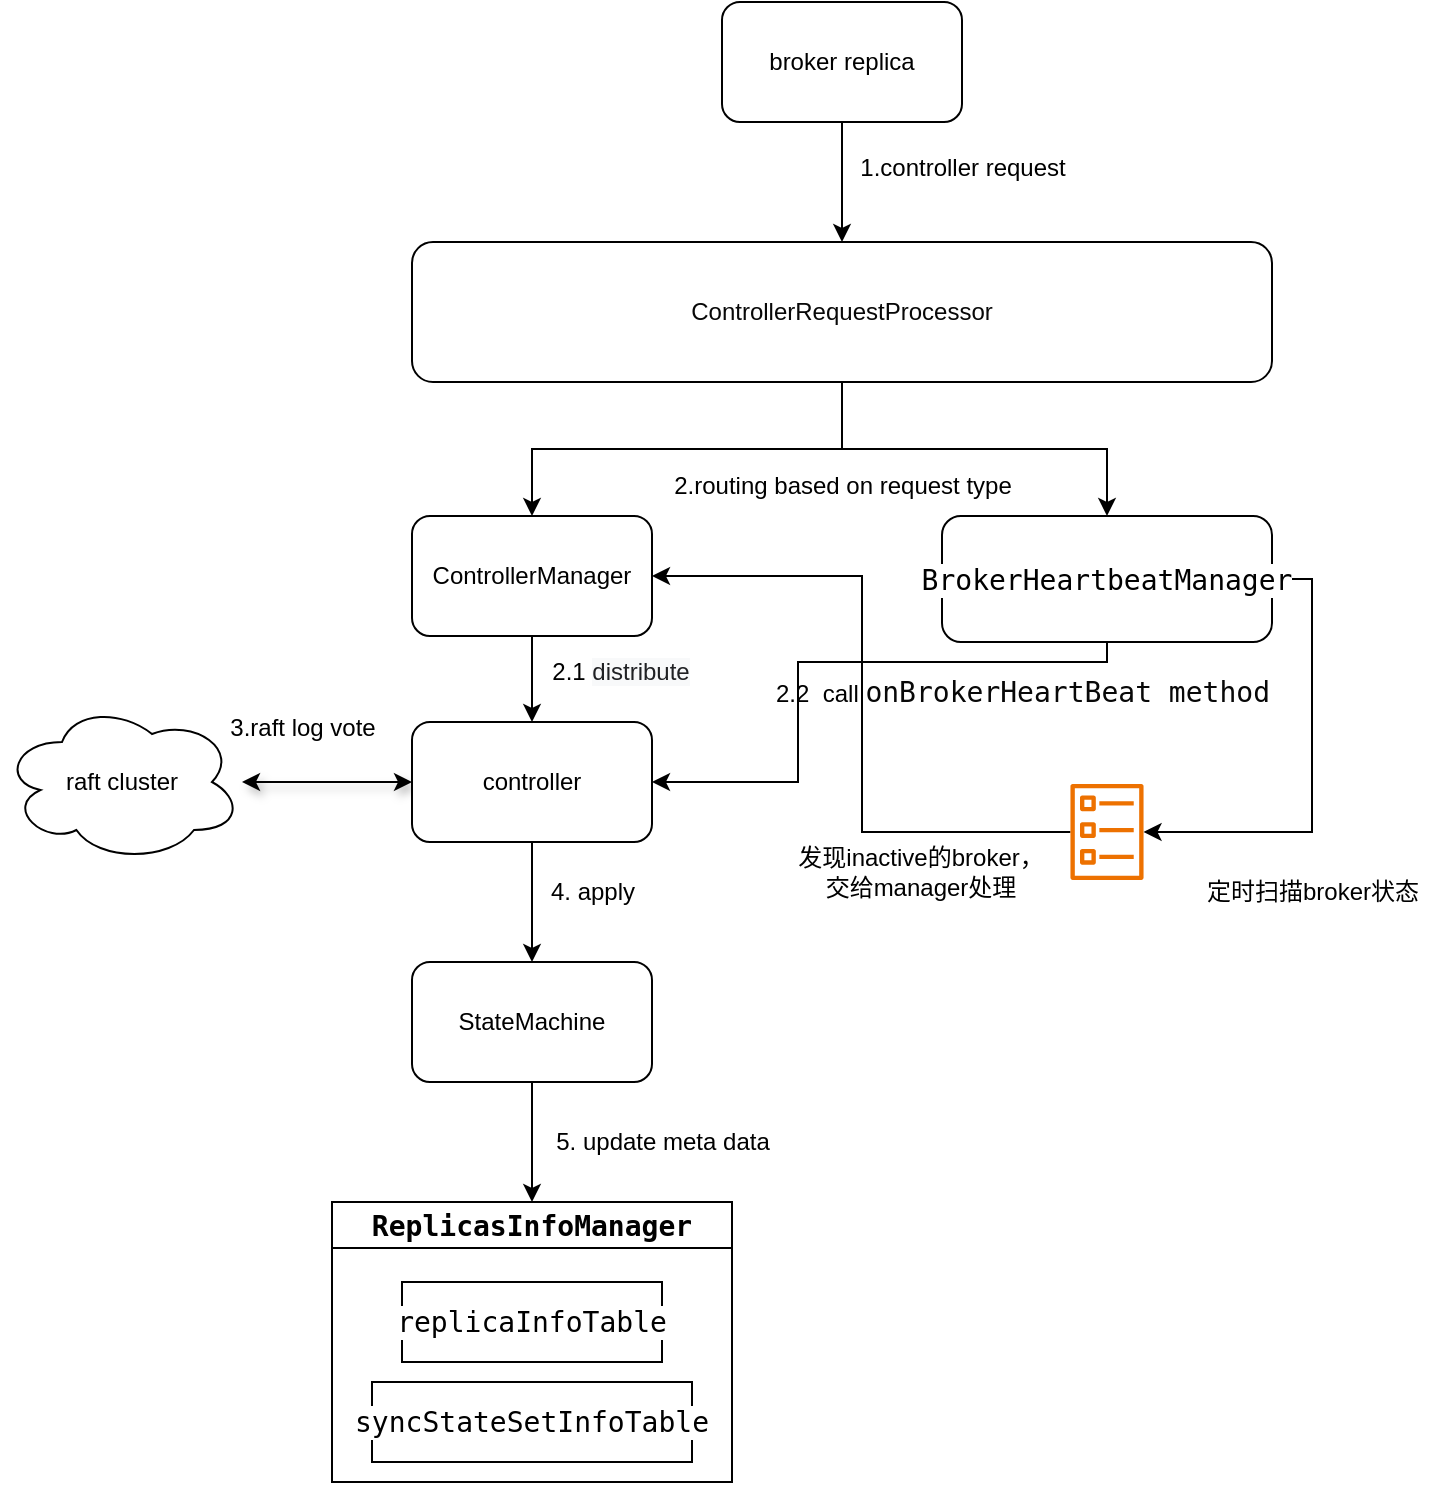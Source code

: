 <mxfile version="24.4.9" type="github">
  <diagram name="第 1 页" id="fPwDbnv-rg2rnWRT4p6x">
    <mxGraphModel dx="1464" dy="878" grid="1" gridSize="10" guides="1" tooltips="1" connect="1" arrows="1" fold="1" page="1" pageScale="1" pageWidth="827" pageHeight="1169" math="0" shadow="0">
      <root>
        <mxCell id="0" />
        <mxCell id="1" parent="0" />
        <mxCell id="raPkdefUILzUdojnWpn4-20" style="edgeStyle=orthogonalEdgeStyle;rounded=0;orthogonalLoop=1;jettySize=auto;html=1;" edge="1" parent="1" source="raPkdefUILzUdojnWpn4-1" target="raPkdefUILzUdojnWpn4-2">
          <mxGeometry relative="1" as="geometry" />
        </mxCell>
        <mxCell id="raPkdefUILzUdojnWpn4-1" value="&lt;div class=&quot;lake-content&quot;&gt;&lt;span class=&quot;ne-text&quot;&gt;ControllerManager&lt;/span&gt;&lt;/div&gt;" style="rounded=1;whiteSpace=wrap;html=1;" vertex="1" parent="1">
          <mxGeometry x="265" y="277" width="120" height="60" as="geometry" />
        </mxCell>
        <mxCell id="raPkdefUILzUdojnWpn4-23" style="edgeStyle=orthogonalEdgeStyle;rounded=0;orthogonalLoop=1;jettySize=auto;html=1;shadow=1;startArrow=classic;startFill=1;" edge="1" parent="1" source="raPkdefUILzUdojnWpn4-2" target="raPkdefUILzUdojnWpn4-22">
          <mxGeometry relative="1" as="geometry" />
        </mxCell>
        <mxCell id="raPkdefUILzUdojnWpn4-25" style="edgeStyle=orthogonalEdgeStyle;rounded=0;orthogonalLoop=1;jettySize=auto;html=1;entryX=0.5;entryY=0;entryDx=0;entryDy=0;" edge="1" parent="1" source="raPkdefUILzUdojnWpn4-2" target="raPkdefUILzUdojnWpn4-4">
          <mxGeometry relative="1" as="geometry" />
        </mxCell>
        <mxCell id="raPkdefUILzUdojnWpn4-2" value="controller" style="rounded=1;whiteSpace=wrap;html=1;" vertex="1" parent="1">
          <mxGeometry x="265" y="380" width="120" height="60" as="geometry" />
        </mxCell>
        <mxCell id="raPkdefUILzUdojnWpn4-30" style="edgeStyle=orthogonalEdgeStyle;rounded=0;orthogonalLoop=1;jettySize=auto;html=1;entryX=0.5;entryY=0;entryDx=0;entryDy=0;" edge="1" parent="1" source="raPkdefUILzUdojnWpn4-4">
          <mxGeometry relative="1" as="geometry">
            <mxPoint x="325" y="620" as="targetPoint" />
          </mxGeometry>
        </mxCell>
        <mxCell id="raPkdefUILzUdojnWpn4-4" value="StateMachine" style="rounded=1;whiteSpace=wrap;html=1;" vertex="1" parent="1">
          <mxGeometry x="265" y="500" width="120" height="60" as="geometry" />
        </mxCell>
        <mxCell id="raPkdefUILzUdojnWpn4-8" style="edgeStyle=orthogonalEdgeStyle;rounded=0;orthogonalLoop=1;jettySize=auto;html=1;entryX=0.5;entryY=0;entryDx=0;entryDy=0;" edge="1" parent="1" source="raPkdefUILzUdojnWpn4-5" target="raPkdefUILzUdojnWpn4-1">
          <mxGeometry relative="1" as="geometry" />
        </mxCell>
        <mxCell id="raPkdefUILzUdojnWpn4-13" style="edgeStyle=orthogonalEdgeStyle;rounded=0;orthogonalLoop=1;jettySize=auto;html=1;" edge="1" parent="1" source="raPkdefUILzUdojnWpn4-5" target="raPkdefUILzUdojnWpn4-12">
          <mxGeometry relative="1" as="geometry" />
        </mxCell>
        <mxCell id="raPkdefUILzUdojnWpn4-5" value="&lt;div class=&quot;lake-content&quot;&gt;&lt;span style=&quot;color: #080808; background-color: #ffffff&quot; class=&quot;ne-text&quot;&gt;ControllerRequestProcessor&lt;/span&gt;&lt;/div&gt;" style="rounded=1;whiteSpace=wrap;html=1;" vertex="1" parent="1">
          <mxGeometry x="265" y="140" width="430" height="70" as="geometry" />
        </mxCell>
        <mxCell id="raPkdefUILzUdojnWpn4-9" style="edgeStyle=orthogonalEdgeStyle;rounded=0;orthogonalLoop=1;jettySize=auto;html=1;" edge="1" parent="1" source="raPkdefUILzUdojnWpn4-7" target="raPkdefUILzUdojnWpn4-5">
          <mxGeometry relative="1" as="geometry" />
        </mxCell>
        <mxCell id="raPkdefUILzUdojnWpn4-7" value="broker replica" style="rounded=1;whiteSpace=wrap;html=1;" vertex="1" parent="1">
          <mxGeometry x="420" y="20" width="120" height="60" as="geometry" />
        </mxCell>
        <mxCell id="raPkdefUILzUdojnWpn4-10" value="1.controller request" style="text;html=1;align=center;verticalAlign=middle;resizable=0;points=[];autosize=1;strokeColor=none;fillColor=none;" vertex="1" parent="1">
          <mxGeometry x="475" y="88" width="130" height="30" as="geometry" />
        </mxCell>
        <mxCell id="raPkdefUILzUdojnWpn4-37" style="edgeStyle=orthogonalEdgeStyle;rounded=0;orthogonalLoop=1;jettySize=auto;html=1;entryX=1;entryY=0.5;entryDx=0;entryDy=0;" edge="1" parent="1" source="raPkdefUILzUdojnWpn4-12" target="raPkdefUILzUdojnWpn4-2">
          <mxGeometry relative="1" as="geometry">
            <Array as="points">
              <mxPoint x="613" y="350" />
              <mxPoint x="458" y="350" />
              <mxPoint x="458" y="410" />
            </Array>
          </mxGeometry>
        </mxCell>
        <mxCell id="raPkdefUILzUdojnWpn4-43" style="edgeStyle=orthogonalEdgeStyle;rounded=0;orthogonalLoop=1;jettySize=auto;html=1;exitX=1;exitY=0.5;exitDx=0;exitDy=0;" edge="1" parent="1" source="raPkdefUILzUdojnWpn4-12" target="raPkdefUILzUdojnWpn4-40">
          <mxGeometry relative="1" as="geometry">
            <Array as="points">
              <mxPoint x="715" y="309" />
              <mxPoint x="715" y="435" />
            </Array>
          </mxGeometry>
        </mxCell>
        <mxCell id="raPkdefUILzUdojnWpn4-12" value="&lt;div class=&quot;lake-content&quot;&gt;&lt;div class=&quot;lake-content&quot;&gt;&lt;div style=&quot;background-color:#ffffff;color:#080808&quot;&gt;&lt;pre style=&quot;font-family:&#39;JetBrains Mono&#39;,monospace;font-size:10.5pt;&quot;&gt;&lt;span style=&quot;color:#000000;&quot;&gt;BrokerHeartbeatManager&lt;/span&gt;&lt;/pre&gt;&lt;/div&gt;&lt;/div&gt;&lt;/div&gt;" style="rounded=1;whiteSpace=wrap;html=1;" vertex="1" parent="1">
          <mxGeometry x="530" y="277" width="165" height="63" as="geometry" />
        </mxCell>
        <mxCell id="raPkdefUILzUdojnWpn4-14" value="2.routing based on request type" style="text;html=1;align=center;verticalAlign=middle;resizable=0;points=[];autosize=1;strokeColor=none;fillColor=none;" vertex="1" parent="1">
          <mxGeometry x="385" y="247" width="190" height="30" as="geometry" />
        </mxCell>
        <mxCell id="raPkdefUILzUdojnWpn4-22" value="raft cluster" style="ellipse;shape=cloud;whiteSpace=wrap;html=1;" vertex="1" parent="1">
          <mxGeometry x="60" y="370" width="120" height="80" as="geometry" />
        </mxCell>
        <mxCell id="raPkdefUILzUdojnWpn4-24" value="3.raft log vote" style="text;html=1;align=center;verticalAlign=middle;resizable=0;points=[];autosize=1;strokeColor=none;fillColor=none;" vertex="1" parent="1">
          <mxGeometry x="160" y="368" width="100" height="30" as="geometry" />
        </mxCell>
        <mxCell id="raPkdefUILzUdojnWpn4-26" value="2.1&amp;nbsp;&lt;span style=&quot;background-color: rgb(248, 249, 250); color: rgb(32, 33, 36); font-family: inherit; text-align: left; text-wrap: wrap;&quot;&gt;&lt;font style=&quot;font-size: 12px;&quot;&gt;distribute&lt;/font&gt;&lt;/span&gt;" style="text;html=1;align=center;verticalAlign=middle;resizable=0;points=[];autosize=1;strokeColor=none;fillColor=none;" vertex="1" parent="1">
          <mxGeometry x="324" y="340" width="90" height="30" as="geometry" />
        </mxCell>
        <mxCell id="raPkdefUILzUdojnWpn4-27" value="4. apply" style="text;html=1;align=center;verticalAlign=middle;resizable=0;points=[];autosize=1;strokeColor=none;fillColor=none;" vertex="1" parent="1">
          <mxGeometry x="320" y="450" width="70" height="30" as="geometry" />
        </mxCell>
        <mxCell id="raPkdefUILzUdojnWpn4-31" value="5. update meta data" style="text;html=1;align=center;verticalAlign=middle;resizable=0;points=[];autosize=1;strokeColor=none;fillColor=none;" vertex="1" parent="1">
          <mxGeometry x="325" y="574.5" width="130" height="30" as="geometry" />
        </mxCell>
        <mxCell id="raPkdefUILzUdojnWpn4-34" value="&lt;div style=&quot;background-color:#ffffff;color:#080808&quot;&gt;&lt;pre style=&quot;font-family:&#39;JetBrains Mono&#39;,monospace;font-size:10.5pt;&quot;&gt;&lt;span style=&quot;color:#000000;&quot;&gt;ReplicasInfoManager&lt;/span&gt;&lt;/pre&gt;&lt;/div&gt;" style="swimlane;whiteSpace=wrap;html=1;" vertex="1" parent="1">
          <mxGeometry x="225" y="620" width="200" height="140" as="geometry" />
        </mxCell>
        <mxCell id="raPkdefUILzUdojnWpn4-35" value="&lt;div style=&quot;background-color: rgb(255, 255, 255);&quot;&gt;&lt;pre style=&quot;font-family: &amp;quot;JetBrains Mono&amp;quot;, monospace; font-size: 10.5pt;&quot;&gt;replicaInfoTable&lt;/pre&gt;&lt;/div&gt;" style="rounded=0;whiteSpace=wrap;html=1;" vertex="1" parent="raPkdefUILzUdojnWpn4-34">
          <mxGeometry x="35" y="40" width="130" height="40" as="geometry" />
        </mxCell>
        <mxCell id="raPkdefUILzUdojnWpn4-36" value="&lt;div style=&quot;background-color: rgb(255, 255, 255);&quot;&gt;&lt;pre style=&quot;font-family: &amp;quot;JetBrains Mono&amp;quot;, monospace; font-size: 10.5pt;&quot;&gt;syncStateSetInfoTable&lt;/pre&gt;&lt;/div&gt;" style="rounded=0;whiteSpace=wrap;html=1;" vertex="1" parent="raPkdefUILzUdojnWpn4-34">
          <mxGeometry x="20" y="90" width="160" height="40" as="geometry" />
        </mxCell>
        <mxCell id="raPkdefUILzUdojnWpn4-38" value="2.2&amp;nbsp; call&amp;nbsp;&lt;span style=&quot;font-family: &amp;quot;JetBrains Mono&amp;quot;, monospace; font-size: 10.5pt; background-color: rgb(255, 255, 255); color: rgb(8, 8, 8);&quot;&gt;onBrokerHeartBeat method&lt;/span&gt;" style="text;html=1;align=center;verticalAlign=middle;resizable=0;points=[];autosize=1;strokeColor=none;fillColor=none;" vertex="1" parent="1">
          <mxGeometry x="450" y="350" width="240" height="30" as="geometry" />
        </mxCell>
        <mxCell id="raPkdefUILzUdojnWpn4-44" style="edgeStyle=orthogonalEdgeStyle;rounded=0;orthogonalLoop=1;jettySize=auto;html=1;entryX=1;entryY=0.5;entryDx=0;entryDy=0;" edge="1" parent="1" source="raPkdefUILzUdojnWpn4-40" target="raPkdefUILzUdojnWpn4-1">
          <mxGeometry relative="1" as="geometry">
            <Array as="points">
              <mxPoint x="490" y="435" />
              <mxPoint x="490" y="307" />
            </Array>
          </mxGeometry>
        </mxCell>
        <mxCell id="raPkdefUILzUdojnWpn4-40" value="" style="sketch=0;outlineConnect=0;fontColor=#232F3E;gradientColor=none;fillColor=#ED7100;strokeColor=none;dashed=0;verticalLabelPosition=bottom;verticalAlign=top;align=center;html=1;fontSize=12;fontStyle=0;aspect=fixed;pointerEvents=1;shape=mxgraph.aws4.ecs_task;" vertex="1" parent="1">
          <mxGeometry x="594" y="411" width="37" height="48" as="geometry" />
        </mxCell>
        <mxCell id="raPkdefUILzUdojnWpn4-41" value="定时扫描broker状态" style="text;html=1;align=center;verticalAlign=middle;resizable=0;points=[];autosize=1;strokeColor=none;fillColor=none;" vertex="1" parent="1">
          <mxGeometry x="650" y="450" width="130" height="30" as="geometry" />
        </mxCell>
        <mxCell id="raPkdefUILzUdojnWpn4-45" value="发现inactive的broker，&lt;div&gt;交给manager处理&lt;/div&gt;" style="text;html=1;align=center;verticalAlign=middle;resizable=0;points=[];autosize=1;strokeColor=none;fillColor=none;" vertex="1" parent="1">
          <mxGeometry x="444" y="435" width="150" height="40" as="geometry" />
        </mxCell>
      </root>
    </mxGraphModel>
  </diagram>
</mxfile>
